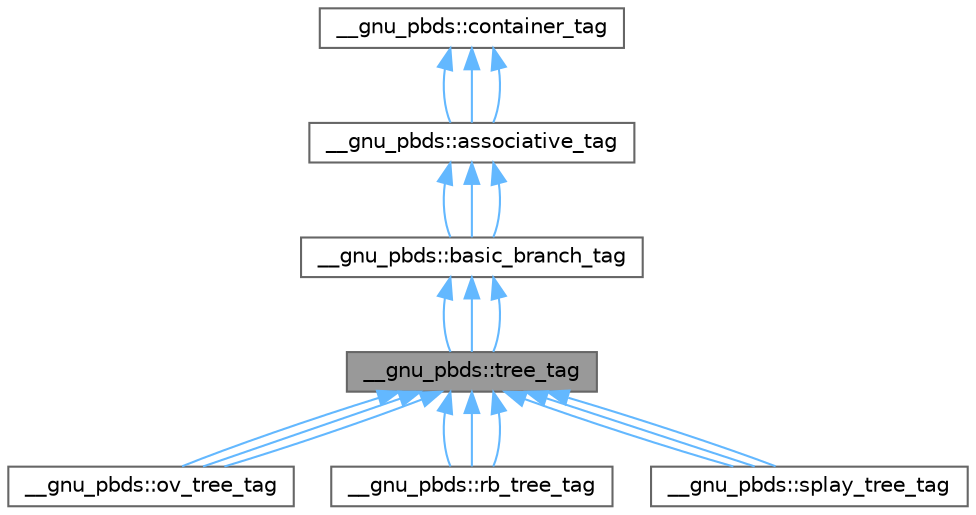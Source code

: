 digraph "__gnu_pbds::tree_tag"
{
 // LATEX_PDF_SIZE
  bgcolor="transparent";
  edge [fontname=Helvetica,fontsize=10,labelfontname=Helvetica,labelfontsize=10];
  node [fontname=Helvetica,fontsize=10,shape=box,height=0.2,width=0.4];
  Node1 [id="Node000001",label="__gnu_pbds::tree_tag",height=0.2,width=0.4,color="gray40", fillcolor="grey60", style="filled", fontcolor="black",tooltip="Basic tree structure."];
  Node2 -> Node1 [id="edge19_Node000001_Node000002",dir="back",color="steelblue1",style="solid",tooltip=" "];
  Node2 [id="Node000002",label="__gnu_pbds::basic_branch_tag",height=0.2,width=0.4,color="gray40", fillcolor="white", style="filled",URL="$struct____gnu__pbds_1_1basic__branch__tag.html",tooltip="Basic branch structure."];
  Node3 -> Node2 [id="edge20_Node000002_Node000003",dir="back",color="steelblue1",style="solid",tooltip=" "];
  Node3 [id="Node000003",label="__gnu_pbds::associative_tag",height=0.2,width=0.4,color="gray40", fillcolor="white", style="filled",URL="$struct____gnu__pbds_1_1associative__tag.html",tooltip="Basic associative-container."];
  Node4 -> Node3 [id="edge21_Node000003_Node000004",dir="back",color="steelblue1",style="solid",tooltip=" "];
  Node4 [id="Node000004",label="__gnu_pbds::container_tag",height=0.2,width=0.4,color="gray40", fillcolor="white", style="filled",URL="$struct____gnu__pbds_1_1container__tag.html",tooltip="Base data structure tag."];
  Node4 -> Node3 [id="edge22_Node000003_Node000004",dir="back",color="steelblue1",style="solid",tooltip=" "];
  Node4 -> Node3 [id="edge23_Node000003_Node000004",dir="back",color="steelblue1",style="solid",tooltip=" "];
  Node3 -> Node2 [id="edge24_Node000002_Node000003",dir="back",color="steelblue1",style="solid",tooltip=" "];
  Node3 -> Node2 [id="edge25_Node000002_Node000003",dir="back",color="steelblue1",style="solid",tooltip=" "];
  Node2 -> Node1 [id="edge26_Node000001_Node000002",dir="back",color="steelblue1",style="solid",tooltip=" "];
  Node2 -> Node1 [id="edge27_Node000001_Node000002",dir="back",color="steelblue1",style="solid",tooltip=" "];
  Node1 -> Node5 [id="edge28_Node000001_Node000005",dir="back",color="steelblue1",style="solid",tooltip=" "];
  Node5 [id="Node000005",label="__gnu_pbds::ov_tree_tag",height=0.2,width=0.4,color="gray40", fillcolor="white", style="filled",URL="$struct____gnu__pbds_1_1ov__tree__tag.html",tooltip="Ordered-vector tree."];
  Node1 -> Node5 [id="edge29_Node000001_Node000005",dir="back",color="steelblue1",style="solid",tooltip=" "];
  Node1 -> Node5 [id="edge30_Node000001_Node000005",dir="back",color="steelblue1",style="solid",tooltip=" "];
  Node1 -> Node6 [id="edge31_Node000001_Node000006",dir="back",color="steelblue1",style="solid",tooltip=" "];
  Node6 [id="Node000006",label="__gnu_pbds::rb_tree_tag",height=0.2,width=0.4,color="gray40", fillcolor="white", style="filled",URL="$struct____gnu__pbds_1_1rb__tree__tag.html",tooltip="Red-black tree."];
  Node1 -> Node6 [id="edge32_Node000001_Node000006",dir="back",color="steelblue1",style="solid",tooltip=" "];
  Node1 -> Node6 [id="edge33_Node000001_Node000006",dir="back",color="steelblue1",style="solid",tooltip=" "];
  Node1 -> Node7 [id="edge34_Node000001_Node000007",dir="back",color="steelblue1",style="solid",tooltip=" "];
  Node7 [id="Node000007",label="__gnu_pbds::splay_tree_tag",height=0.2,width=0.4,color="gray40", fillcolor="white", style="filled",URL="$struct____gnu__pbds_1_1splay__tree__tag.html",tooltip="Splay tree."];
  Node1 -> Node7 [id="edge35_Node000001_Node000007",dir="back",color="steelblue1",style="solid",tooltip=" "];
  Node1 -> Node7 [id="edge36_Node000001_Node000007",dir="back",color="steelblue1",style="solid",tooltip=" "];
}
